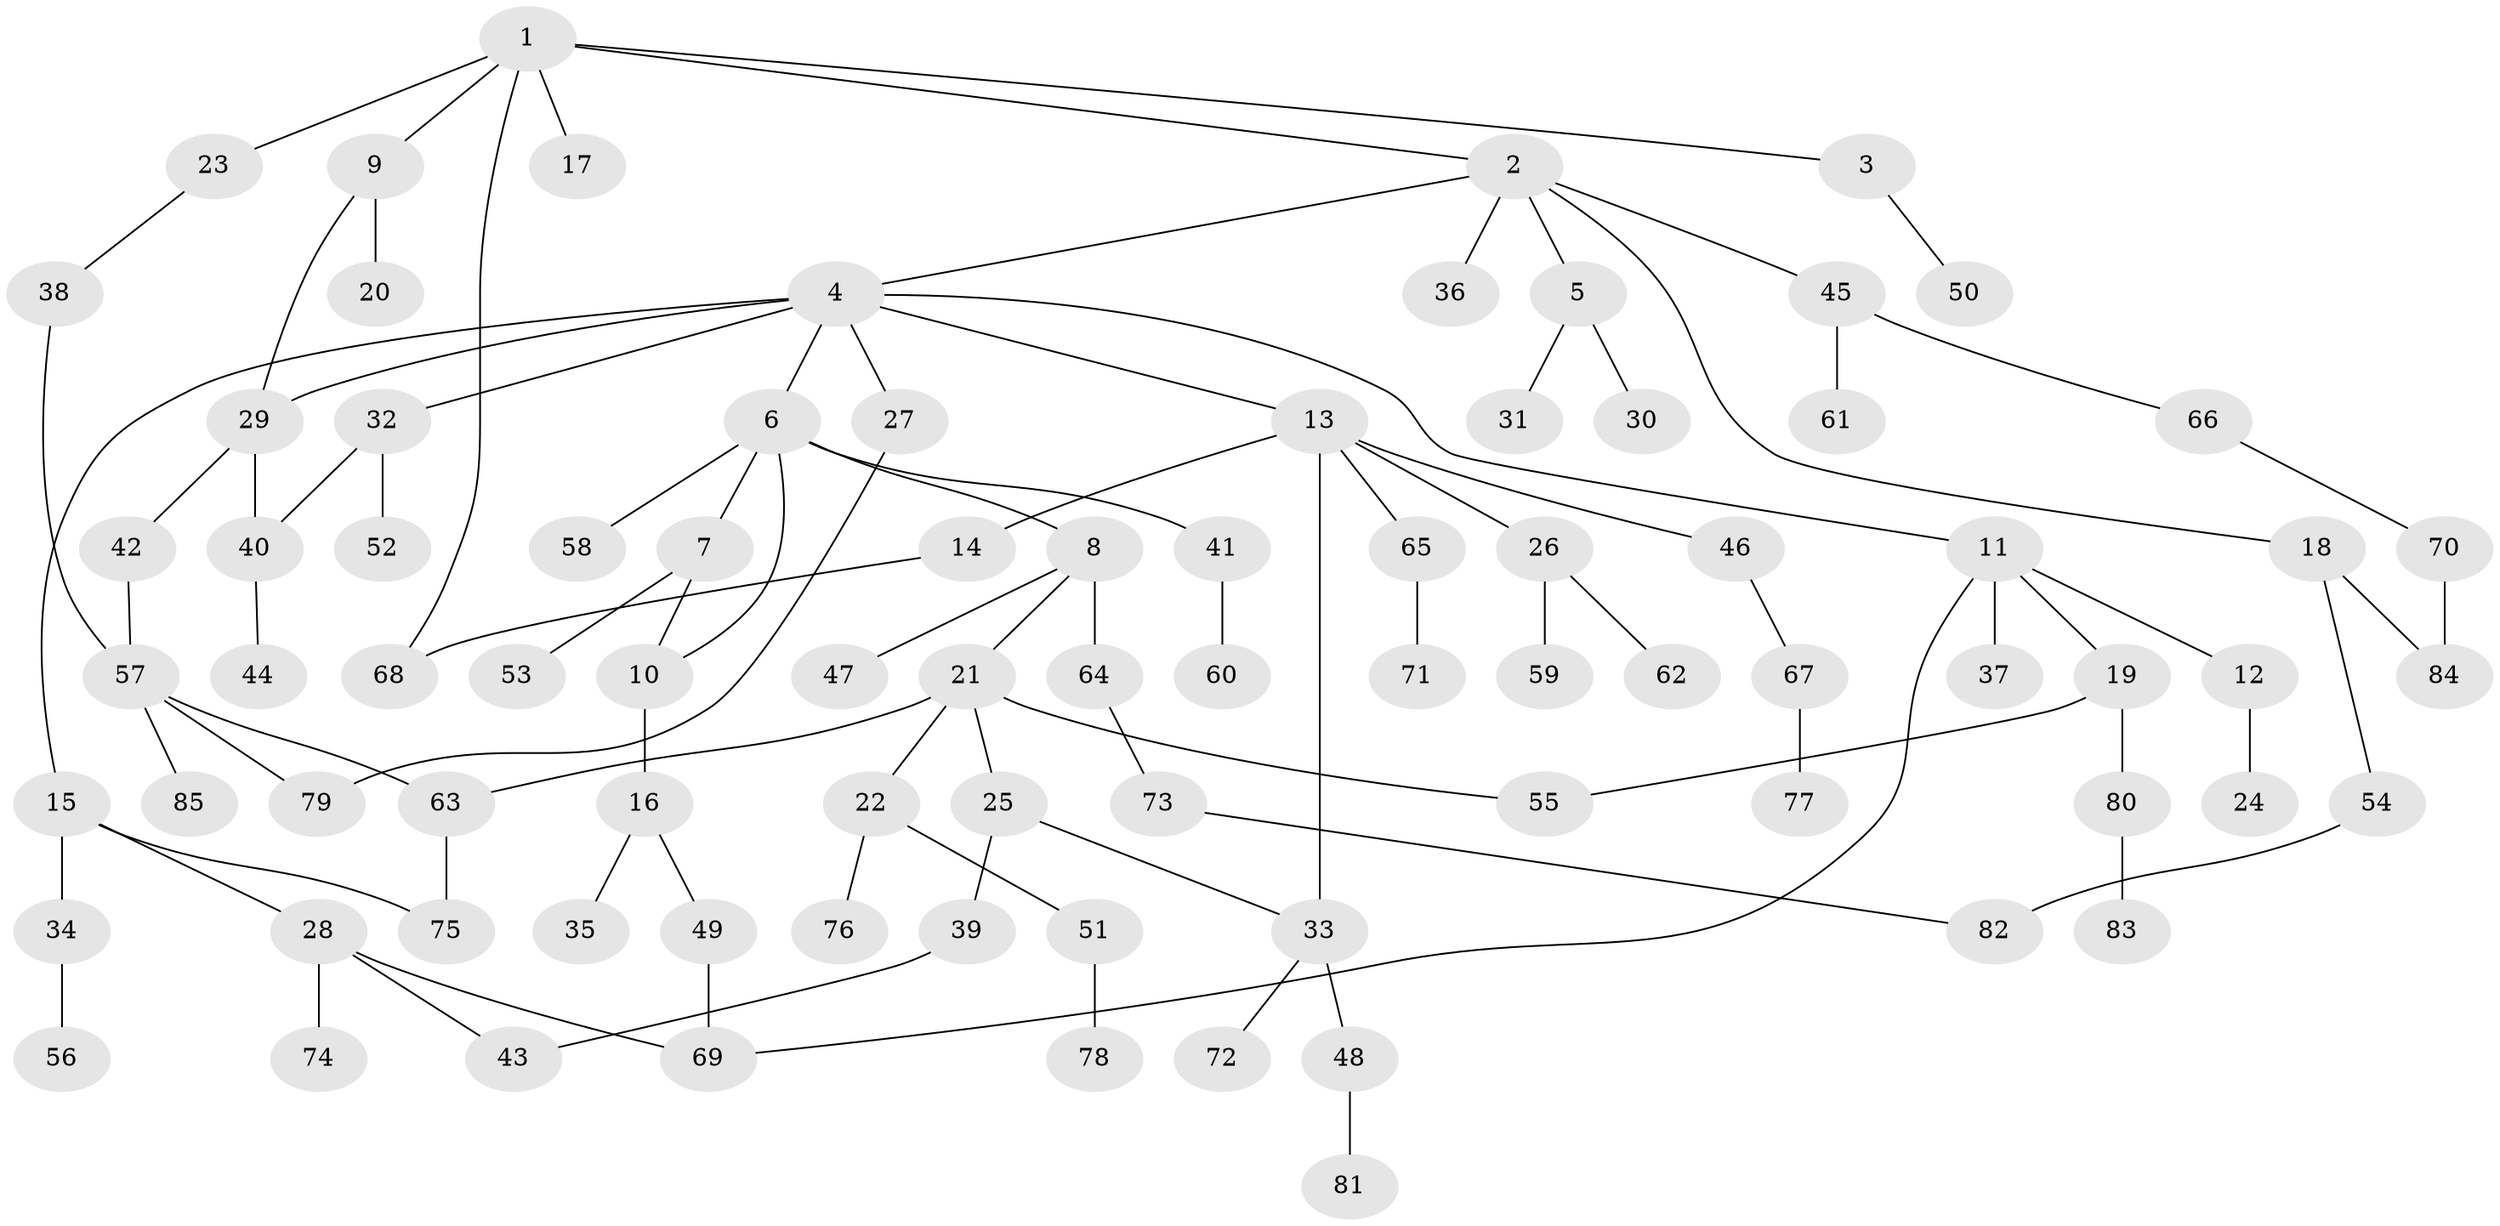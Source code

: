 // Generated by graph-tools (version 1.1) at 2025/34/03/09/25 02:34:27]
// undirected, 85 vertices, 99 edges
graph export_dot {
graph [start="1"]
  node [color=gray90,style=filled];
  1;
  2;
  3;
  4;
  5;
  6;
  7;
  8;
  9;
  10;
  11;
  12;
  13;
  14;
  15;
  16;
  17;
  18;
  19;
  20;
  21;
  22;
  23;
  24;
  25;
  26;
  27;
  28;
  29;
  30;
  31;
  32;
  33;
  34;
  35;
  36;
  37;
  38;
  39;
  40;
  41;
  42;
  43;
  44;
  45;
  46;
  47;
  48;
  49;
  50;
  51;
  52;
  53;
  54;
  55;
  56;
  57;
  58;
  59;
  60;
  61;
  62;
  63;
  64;
  65;
  66;
  67;
  68;
  69;
  70;
  71;
  72;
  73;
  74;
  75;
  76;
  77;
  78;
  79;
  80;
  81;
  82;
  83;
  84;
  85;
  1 -- 2;
  1 -- 3;
  1 -- 9;
  1 -- 17;
  1 -- 23;
  1 -- 68;
  2 -- 4;
  2 -- 5;
  2 -- 18;
  2 -- 36;
  2 -- 45;
  3 -- 50;
  4 -- 6;
  4 -- 11;
  4 -- 13;
  4 -- 15;
  4 -- 27;
  4 -- 32;
  4 -- 29;
  5 -- 30;
  5 -- 31;
  6 -- 7;
  6 -- 8;
  6 -- 41;
  6 -- 58;
  6 -- 10;
  7 -- 10;
  7 -- 53;
  8 -- 21;
  8 -- 47;
  8 -- 64;
  9 -- 20;
  9 -- 29;
  10 -- 16;
  11 -- 12;
  11 -- 19;
  11 -- 37;
  11 -- 69;
  12 -- 24;
  13 -- 14;
  13 -- 26;
  13 -- 46;
  13 -- 65;
  13 -- 33;
  14 -- 68;
  15 -- 28;
  15 -- 34;
  15 -- 75;
  16 -- 35;
  16 -- 49;
  18 -- 54;
  18 -- 84;
  19 -- 80;
  19 -- 55;
  21 -- 22;
  21 -- 25;
  21 -- 55;
  21 -- 63;
  22 -- 51;
  22 -- 76;
  23 -- 38;
  25 -- 33;
  25 -- 39;
  26 -- 59;
  26 -- 62;
  27 -- 79;
  28 -- 43;
  28 -- 74;
  28 -- 69;
  29 -- 42;
  29 -- 40;
  32 -- 40;
  32 -- 52;
  33 -- 48;
  33 -- 72;
  34 -- 56;
  38 -- 57;
  39 -- 43;
  40 -- 44;
  41 -- 60;
  42 -- 57;
  45 -- 61;
  45 -- 66;
  46 -- 67;
  48 -- 81;
  49 -- 69;
  51 -- 78;
  54 -- 82;
  57 -- 63;
  57 -- 85;
  57 -- 79;
  63 -- 75;
  64 -- 73;
  65 -- 71;
  66 -- 70;
  67 -- 77;
  70 -- 84;
  73 -- 82;
  80 -- 83;
}
